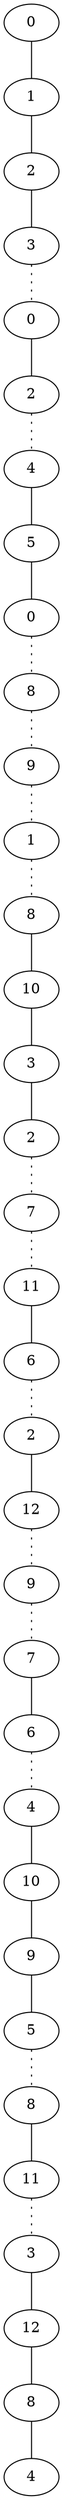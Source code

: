 graph {
a0 -- a1;
a1 -- a2;
a2 -- a3;
a3 -- a4 [style=dotted];
a4 -- a5;
a5 -- a6 [style=dotted];
a6 -- a7;
a7 -- a8;
a8 -- a9 [style=dotted];
a9 -- a10 [style=dotted];
a10 -- a11 [style=dotted];
a11 -- a12 [style=dotted];
a12 -- a13;
a13 -- a14;
a14 -- a15;
a15 -- a16 [style=dotted];
a16 -- a17 [style=dotted];
a17 -- a18;
a18 -- a19 [style=dotted];
a19 -- a20;
a20 -- a21 [style=dotted];
a21 -- a22 [style=dotted];
a22 -- a23;
a23 -- a24 [style=dotted];
a24 -- a25;
a25 -- a26;
a26 -- a27;
a27 -- a28 [style=dotted];
a28 -- a29;
a29 -- a30 [style=dotted];
a30 -- a31;
a31 -- a32;
a32 -- a33;
a0[label=0];
a1[label=1];
a2[label=2];
a3[label=3];
a4[label=0];
a5[label=2];
a6[label=4];
a7[label=5];
a8[label=0];
a9[label=8];
a10[label=9];
a11[label=1];
a12[label=8];
a13[label=10];
a14[label=3];
a15[label=2];
a16[label=7];
a17[label=11];
a18[label=6];
a19[label=2];
a20[label=12];
a21[label=9];
a22[label=7];
a23[label=6];
a24[label=4];
a25[label=10];
a26[label=9];
a27[label=5];
a28[label=8];
a29[label=11];
a30[label=3];
a31[label=12];
a32[label=8];
a33[label=4];
}
